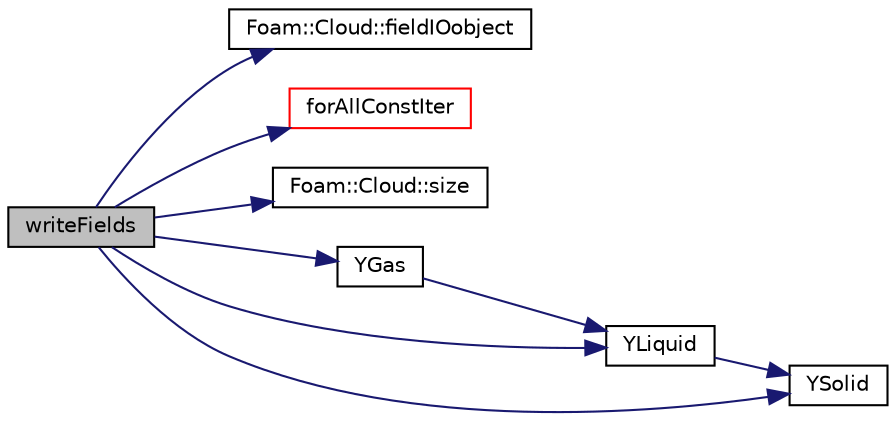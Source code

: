 digraph "writeFields"
{
  bgcolor="transparent";
  edge [fontname="Helvetica",fontsize="10",labelfontname="Helvetica",labelfontsize="10"];
  node [fontname="Helvetica",fontsize="10",shape=record];
  rankdir="LR";
  Node880 [label="writeFields",height=0.2,width=0.4,color="black", fillcolor="grey75", style="filled", fontcolor="black"];
  Node880 -> Node881 [color="midnightblue",fontsize="10",style="solid",fontname="Helvetica"];
  Node881 [label="Foam::Cloud::fieldIOobject",height=0.2,width=0.4,color="black",URL="$a24697.html#a96931e0eb11f9d9cd97e964e030a2c34",tooltip="Helper to construct IOobject for field and current time. "];
  Node880 -> Node882 [color="midnightblue",fontsize="10",style="solid",fontname="Helvetica"];
  Node882 [label="forAllConstIter",height=0.2,width=0.4,color="red",URL="$a39311.html#ae21e2836509b0fa7f7cedf6493b11b09"];
  Node880 -> Node1179 [color="midnightblue",fontsize="10",style="solid",fontname="Helvetica"];
  Node1179 [label="Foam::Cloud::size",height=0.2,width=0.4,color="black",URL="$a24697.html#a9facbf0a118d395c89884e45a5ca4e4b"];
  Node880 -> Node1180 [color="midnightblue",fontsize="10",style="solid",fontname="Helvetica"];
  Node1180 [label="YGas",height=0.2,width=0.4,color="black",URL="$a25037.html#a81cb48c6e2ec9df2e414162d5993020d",tooltip="Return const access to mass fractions of gases. "];
  Node1180 -> Node1181 [color="midnightblue",fontsize="10",style="solid",fontname="Helvetica"];
  Node1181 [label="YLiquid",height=0.2,width=0.4,color="black",URL="$a25037.html#ae4f373932bbc1fd4c5378522b5acabe6",tooltip="Return const access to mass fractions of liquids. "];
  Node1181 -> Node1182 [color="midnightblue",fontsize="10",style="solid",fontname="Helvetica"];
  Node1182 [label="YSolid",height=0.2,width=0.4,color="black",URL="$a25037.html#ad310829df68499b8fe82c5228d713d33",tooltip="Return const access to mass fractions of solids. "];
  Node880 -> Node1181 [color="midnightblue",fontsize="10",style="solid",fontname="Helvetica"];
  Node880 -> Node1182 [color="midnightblue",fontsize="10",style="solid",fontname="Helvetica"];
}
